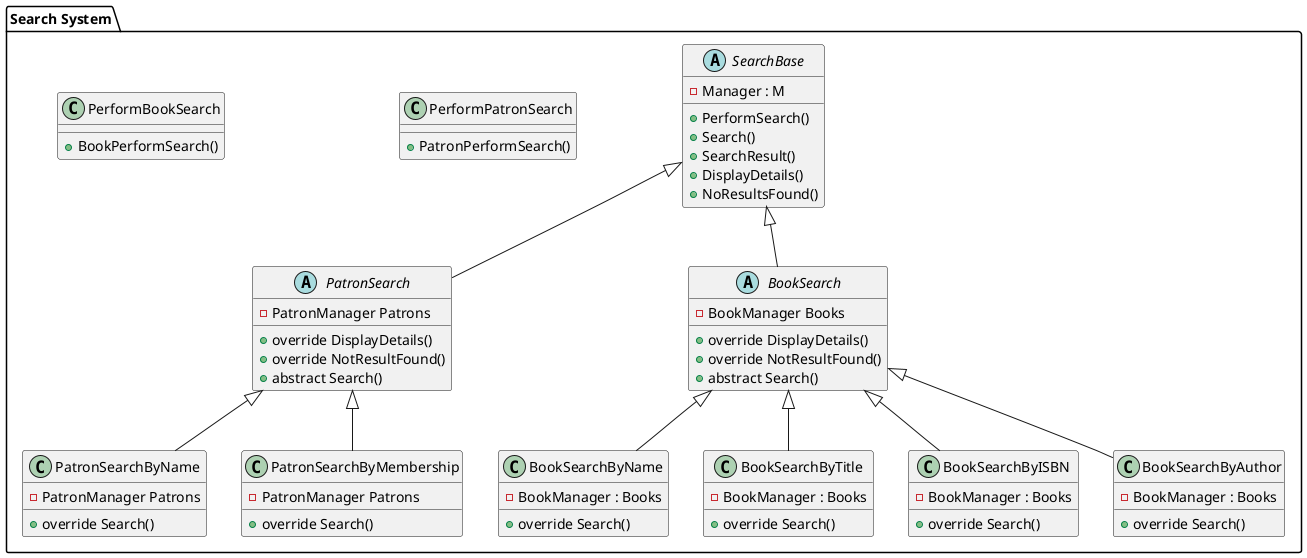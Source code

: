 @startuml SearchSystem
package "Search System" {

    ' Define abstract classes

    abstract class SearchBase {
        - Manager : M
        + PerformSearch()
        + Search()
        + SearchResult()
        + DisplayDetails()
        + NoResultsFound()

    }

    abstract class PatronSearch extends SearchBase {
        - PatronManager Patrons
        + override DisplayDetails()
        + override NotResultFound()
        + abstract Search()
    }

    abstract class BookSearch extends SearchBase {
        - BookManager Books
        + override DisplayDetails()
        + override NotResultFound()
        + abstract Search()
    }
    
    ' Define main classes
    class PatronSearchByName extends PatronSearch{
        - PatronManager Patrons
        + override Search()
    }

    class PatronSearchByMembership extends PatronSearch{
        - PatronManager Patrons
        + override Search()
    }

    class BookSearchByName extends BookSearch {
        - BookManager : Books
        + override Search()
    }

    class BookSearchByTitle extends BookSearch {
        - BookManager : Books
        + override Search()
    }

    class BookSearchByISBN extends BookSearch {
        - BookManager : Books
        + override Search()
    }
    
    class BookSearchByAuthor extends BookSearch {
        - BookManager : Books
        + override Search()
    }

    class PerformPatronSearch {
        + PatronPerformSearch() 
    }

     class PerformBookSearch {
        + BookPerformSearch() 
    }
}
@enduml 